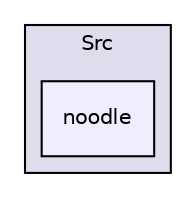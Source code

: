 digraph "E:/Documents/emu84/Src/noodle" {
  compound=true
  node [ fontsize="10", fontname="Helvetica"];
  edge [ labelfontsize="10", labelfontname="Helvetica"];
  subgraph clusterdir_70617a7689e3ba1052ef75efeabd00df {
    graph [ bgcolor="#ddddee", pencolor="black", label="Src" fontname="Helvetica", fontsize="10", URL="dir_70617a7689e3ba1052ef75efeabd00df.html"]
  dir_97da8c40455e0ff2d3d32561f8088da8 [shape=box, label="noodle", style="filled", fillcolor="#eeeeff", pencolor="black", URL="dir_97da8c40455e0ff2d3d32561f8088da8.html"];
  }
}
